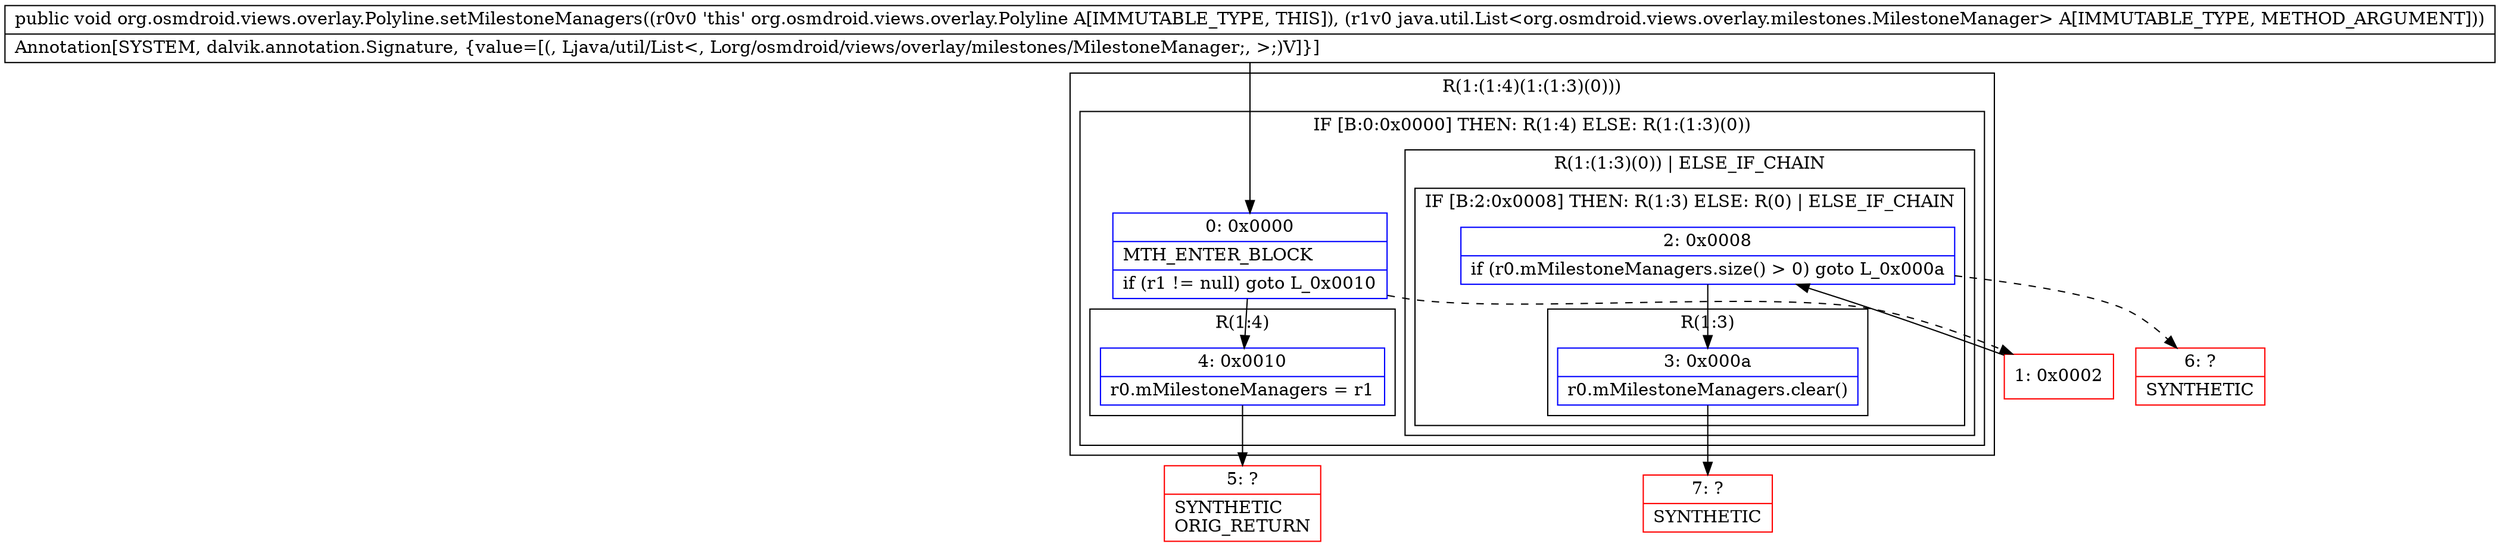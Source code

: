 digraph "CFG fororg.osmdroid.views.overlay.Polyline.setMilestoneManagers(Ljava\/util\/List;)V" {
subgraph cluster_Region_270091343 {
label = "R(1:(1:4)(1:(1:3)(0)))";
node [shape=record,color=blue];
subgraph cluster_IfRegion_67704382 {
label = "IF [B:0:0x0000] THEN: R(1:4) ELSE: R(1:(1:3)(0))";
node [shape=record,color=blue];
Node_0 [shape=record,label="{0\:\ 0x0000|MTH_ENTER_BLOCK\l|if (r1 != null) goto L_0x0010\l}"];
subgraph cluster_Region_700392911 {
label = "R(1:4)";
node [shape=record,color=blue];
Node_4 [shape=record,label="{4\:\ 0x0010|r0.mMilestoneManagers = r1\l}"];
}
subgraph cluster_Region_518270003 {
label = "R(1:(1:3)(0)) | ELSE_IF_CHAIN\l";
node [shape=record,color=blue];
subgraph cluster_IfRegion_1141192860 {
label = "IF [B:2:0x0008] THEN: R(1:3) ELSE: R(0) | ELSE_IF_CHAIN\l";
node [shape=record,color=blue];
Node_2 [shape=record,label="{2\:\ 0x0008|if (r0.mMilestoneManagers.size() \> 0) goto L_0x000a\l}"];
subgraph cluster_Region_141651652 {
label = "R(1:3)";
node [shape=record,color=blue];
Node_3 [shape=record,label="{3\:\ 0x000a|r0.mMilestoneManagers.clear()\l}"];
}
subgraph cluster_Region_1479586648 {
label = "R(0)";
node [shape=record,color=blue];
}
}
}
}
}
Node_1 [shape=record,color=red,label="{1\:\ 0x0002}"];
Node_5 [shape=record,color=red,label="{5\:\ ?|SYNTHETIC\lORIG_RETURN\l}"];
Node_6 [shape=record,color=red,label="{6\:\ ?|SYNTHETIC\l}"];
Node_7 [shape=record,color=red,label="{7\:\ ?|SYNTHETIC\l}"];
MethodNode[shape=record,label="{public void org.osmdroid.views.overlay.Polyline.setMilestoneManagers((r0v0 'this' org.osmdroid.views.overlay.Polyline A[IMMUTABLE_TYPE, THIS]), (r1v0 java.util.List\<org.osmdroid.views.overlay.milestones.MilestoneManager\> A[IMMUTABLE_TYPE, METHOD_ARGUMENT]))  | Annotation[SYSTEM, dalvik.annotation.Signature, \{value=[(, Ljava\/util\/List\<, Lorg\/osmdroid\/views\/overlay\/milestones\/MilestoneManager;, \>;)V]\}]\l}"];
MethodNode -> Node_0;
Node_0 -> Node_1[style=dashed];
Node_0 -> Node_4;
Node_4 -> Node_5;
Node_2 -> Node_3;
Node_2 -> Node_6[style=dashed];
Node_3 -> Node_7;
Node_1 -> Node_2;
}

